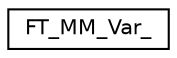 digraph "Graphical Class Hierarchy"
{
 // LATEX_PDF_SIZE
  edge [fontname="Helvetica",fontsize="10",labelfontname="Helvetica",labelfontsize="10"];
  node [fontname="Helvetica",fontsize="10",shape=record];
  rankdir="LR";
  Node0 [label="FT_MM_Var_",height=0.2,width=0.4,color="black", fillcolor="white", style="filled",URL="$dd/d52/structFT__MM__Var__.html",tooltip=" "];
}
